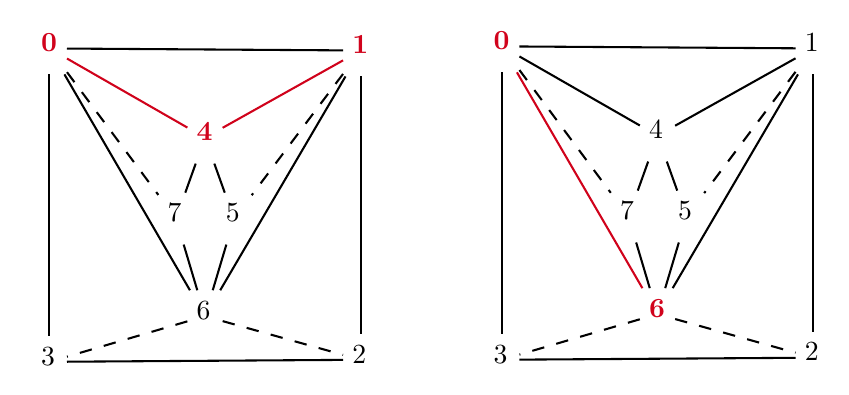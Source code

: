 

\tikzset{every picture/.style={line width=0.75pt}} %set default line width to 0.75pt        

\begin{tikzpicture}[x=0.75pt,y=0.75pt,yscale=-1,xscale=1]
%uncomment if require: \path (0,300); %set diagram left start at 0, and has height of 300


% Text Node
\draw (48,192) node [anchor=north west][inner sep=0.75pt]   [align=left] {3};
% Text Node
\draw (198,191) node [anchor=north west][inner sep=0.75pt]   [align=left] {2};
% Text Node
\draw (48,41) node [anchor=north west][inner sep=0.75pt]   [align=left] {\textbf{\textcolor[rgb]{0.82,0.01,0.11}{0}}};
% Text Node
\draw (198,42) node [anchor=north west][inner sep=0.75pt]   [align=left] {\textbf{\textcolor[rgb]{0.82,0.01,0.11}{1}}};
% Text Node
\draw (123,84) node [anchor=north west][inner sep=0.75pt]   [align=left] {\textbf{\textcolor[rgb]{0.82,0.01,0.11}{4}}};
% Text Node
\draw (123,170) node [anchor=north west][inner sep=0.75pt]   [align=left] {6};
% Text Node
\draw (109,123) node [anchor=north west][inner sep=0.75pt]   [align=left] {7};
% Text Node
\draw (137,123) node [anchor=north west][inner sep=0.75pt]   [align=left] {5};
% Text Node
\draw (266,191) node [anchor=north west][inner sep=0.75pt]   [align=left] {3};
% Text Node
\draw (416,190) node [anchor=north west][inner sep=0.75pt]   [align=left] {2};
% Text Node
\draw (266,40) node [anchor=north west][inner sep=0.75pt]   [align=left] {\textbf{\textcolor[rgb]{0.82,0.01,0.11}{0}}};
% Text Node
\draw (416,41) node [anchor=north west][inner sep=0.75pt]   [align=left] {1};
% Text Node
\draw (341,83) node [anchor=north west][inner sep=0.75pt]   [align=left] {4};
% Text Node
\draw (341,169) node [anchor=north west][inner sep=0.75pt]   [align=left] {\textbf{\textcolor[rgb]{0.82,0.01,0.11}{6}}};
% Text Node
\draw (327,122) node [anchor=north west][inner sep=0.75pt]   [align=left] {7};
% Text Node
\draw (355,122) node [anchor=north west][inner sep=0.75pt]   [align=left] {5};
% Connection
\draw    (62,49.56) -- (195,50.44) ;
% Connection
\draw    (203.5,63) -- (203.5,187) ;
% Connection
\draw    (195,199.56) -- (62,200.44) ;
% Connection
\draw    (53.5,188) -- (53.5,62) ;
% Connection
\draw [color={rgb, 255:red, 208; green, 2; blue, 27 }  ,draw opacity=1 ]   (195,55.26) -- (137,87.74) ;
% Connection
\draw    (196.18,63) -- (135.82,166) ;
% Connection
\draw    (60.77,62) -- (121.23,166) ;
% Connection
\draw [color={rgb, 255:red, 208; green, 2; blue, 27 }  ,draw opacity=1 ]   (62,54.37) -- (120,87.63) ;
% Connection
\draw    (132.99,105) -- (138.01,119) ;
% Connection
\draw    (118.99,119) -- (124.01,105) ;
% Connection
\draw    (138.78,144) -- (132.22,166) ;
% Connection
\draw    (118.22,144) -- (124.78,166) ;
% Connection
\draw  [dash pattern={on 4.5pt off 4.5pt}]  (195,61.79) -- (151,120.21) ;
% Connection
\draw  [dash pattern={on 4.5pt off 4.5pt}]  (137,180.88) -- (195,197.12) ;
% Connection
\draw  [dash pattern={on 4.5pt off 4.5pt}]  (120,180.99) -- (62,198.01) ;
% Connection
\draw  [dash pattern={on 4.5pt off 4.5pt}]  (62,60.93) -- (106,120.07) ;
% Connection
\draw    (280,48.56) -- (413,49.44) ;
% Connection
\draw    (421.5,62) -- (421.5,186) ;
% Connection
\draw    (413,198.56) -- (280,199.44) ;
% Connection
\draw    (271.5,187) -- (271.5,61) ;
% Connection
\draw [color={rgb, 255:red, 0; green, 0; blue, 0 }  ,draw opacity=1 ]   (413,54.26) -- (355,86.74) ;
% Connection
\draw    (414.18,62) -- (353.82,165) ;
% Connection
\draw [color={rgb, 255:red, 208; green, 2; blue, 27 }  ,draw opacity=1 ]   (278.77,61) -- (339.23,165) ;
% Connection
\draw [color={rgb, 255:red, 0; green, 0; blue, 0 }  ,draw opacity=1 ]   (280,53.37) -- (338,86.63) ;
% Connection
\draw    (350.99,104) -- (356.01,118) ;
% Connection
\draw    (336.99,118) -- (342.01,104) ;
% Connection
\draw    (356.78,143) -- (350.22,165) ;
% Connection
\draw    (336.22,143) -- (342.78,165) ;
% Connection
\draw  [dash pattern={on 4.5pt off 4.5pt}]  (413,60.79) -- (369,119.21) ;
% Connection
\draw  [dash pattern={on 4.5pt off 4.5pt}]  (355,179.88) -- (413,196.12) ;
% Connection
\draw  [dash pattern={on 4.5pt off 4.5pt}]  (338,179.99) -- (280,197.01) ;
% Connection
\draw  [dash pattern={on 4.5pt off 4.5pt}]  (280,59.93) -- (324,119.07) ;

\end{tikzpicture}
